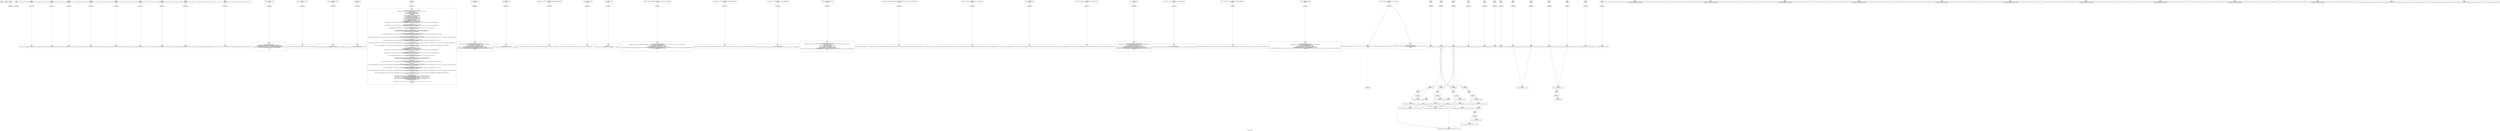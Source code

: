 digraph "constraint_graph" {
	label="constraint_graph";

	Node0x1998eb0 [shape=record,label="{0\n\<Empty\>\ni8* null\n\n}"];
	Node0x19988b0 [shape=record,label="{1\n\<Empty\>\ni8* undef\n\n}"];
	Node0x198a2f0 [shape=record,label="{2\n\<Empty\>\nOffset:0\n\n}"];
	Node0x198a2f0 -> Node0x19a1c00[color=green];
	Node0x19a1c00 [shape=record,label="{3\nanonymous ptr\n}"];
	Node0x19a1ee0 [shape=record,label="{4\n\<Empty\>\nOffset:0\n\n}"];
	Node0x19a1ee0 -> Node0x1999820[color=green];
	Node0x1999820 [shape=record,label="{5\nanonymous ptr\n}"];
	Node0x19a3060 [shape=record,label="{6\n\<Empty\>\n@_ZStL8__ioinit = internal global %\"class.std::ios_base::Init\" zeroinitializer, align 1\nOffset:0\n\n}"];
	Node0x19a3060 -> Node0x19a4580[color=green];
	Node0x19a4580 [shape=record,label="{7\nanonymous ptr\n}"];
	Node0x19a4580 -> Node0x199d450;
	Node0x199d450 [shape=record,label="{8\n\<Empty\>\n@_ZStL8__ioinit = internal global %\"class.std::ios_base::Init\" zeroinitializer, align 1\n\n}"];
	Node0x199d610 [shape=record,label="{9\n\<Empty\>\n@__dso_handle = external hidden global i8\nOffset:0\n\n}"];
	Node0x199d610 -> Node0x19898c0[color=green];
	Node0x19898c0 [shape=record,label="{10\nanonymous ptr\n}"];
	Node0x19898c0 -> Node0x19a9d30;
	Node0x19a9d30 [shape=record,label="{11\n\<Empty\>\n@__dso_handle = external hidden global i8\n\n}"];
	Node0x19ab320 [shape=record,label="{12\n\<Empty\>\n@.str = private unnamed_addr constant [2 x i8] c\"A\\00\", align 1\nOffset:0\n\n}"];
	Node0x19ab320 -> Node0x19ab4d0[color=green];
	Node0x19ab4d0 [shape=record,label="{13\nanonymous ptr\n}"];
	Node0x19ab4d0 -> Node0x19abab0;
	Node0x19abab0 [shape=record,label="{14\n\<Empty\>\n@.str = private unnamed_addr constant [2 x i8] c\"A\\00\", align 1\n\n}"];
	Node0x19ac090 [shape=record,label="{15\n\<Empty\>\n@_ZSt4cout = external dso_local global %\"class.std::basic_ostream\", align 8\nOffset:0\n\n}"];
	Node0x19ac090 -> Node0x19ac240[color=green];
	Node0x19ac240 [shape=record,label="{16\nanonymous ptr\n}"];
	Node0x19ac240 -> Node0x19ad4a0;
	Node0x19ad4a0 [shape=record,label="{17\n\<Empty\>\n@_ZSt4cout = external dso_local global %\"class.std::basic_ostream\", align 8\n\n}"];
	Node0x19ada80 [shape=record,label="{18\n\<Empty\>\n@.str.1 = private unnamed_addr constant [18 x i8] c\"Person 1: Name = \\00\", align 1\nOffset:0\n\n}"];
	Node0x19ada80 -> Node0x19adc30[color=green];
	Node0x19adc30 [shape=record,label="{19\nanonymous ptr\n}"];
	Node0x19adc30 -> Node0x19ae210;
	Node0x19ae210 [shape=record,label="{20\n\<Empty\>\n@.str.1 = private unnamed_addr constant [18 x i8] c\"Person 1: Name = \\00\", align 1\n\n}"];
	Node0x19ae7f0 [shape=record,label="{21\n\<Empty\>\n@.str.2 = private unnamed_addr constant [8 x i8] c\", ID = \\00\", align 1\nOffset:0\n\n}"];
	Node0x19ae7f0 -> Node0x19ae9a0[color=green];
	Node0x19ae9a0 [shape=record,label="{22\nanonymous ptr\n}"];
	Node0x19ae9a0 -> Node0x19aef80;
	Node0x19aef80 [shape=record,label="{23\n\<Empty\>\n@.str.2 = private unnamed_addr constant [8 x i8] c\", ID = \\00\", align 1\n\n}"];
	Node0x19af560 [shape=record,label="{24\n\<Empty\>\n@.str.3 = private unnamed_addr constant [2 x i8] c\"B\\00\", align 1\nOffset:0\n\n}"];
	Node0x19af560 -> Node0x19af710[color=green];
	Node0x19af710 [shape=record,label="{25\nanonymous ptr\n}"];
	Node0x19af710 -> Node0x19afcf0;
	Node0x19afcf0 [shape=record,label="{26\n\<Empty\>\n@.str.3 = private unnamed_addr constant [2 x i8] c\"B\\00\", align 1\n\n}"];
	Node0x19b02d0 [shape=record,label="{27\n\<Empty\>\n@.str.4 = private unnamed_addr constant [18 x i8] c\"Person 2: Name = \\00\", align 1\nOffset:0\n\n}"];
	Node0x19b02d0 -> Node0x19b0480[color=green];
	Node0x19b0480 [shape=record,label="{28\nanonymous ptr\n}"];
	Node0x19b0480 -> Node0x19b0a60;
	Node0x19b0a60 [shape=record,label="{29\n\<Empty\>\n@.str.4 = private unnamed_addr constant [18 x i8] c\"Person 2: Name = \\00\", align 1\n\n}"];
	Node0x19b1040 [shape=record,label="{30\n\<Empty\>\n@llvm.global_ctors = appending global [1 x \{ i32, void ()*, i8* \}] [\{ i32, void ()*, i8* \} \{ i32 65535, void ()* @_GLOBAL__sub_I_zipper_directflow_person_struct.cpp, i8* null \}]\nOffset:0\n\n}"];
	Node0x19b1040 -> Node0x19b11f0[color=green];
	Node0x19b11f0 [shape=record,label="{31\nanonymous ptr\n}"];
	Node0x19b11f0 -> Node0x19b1a70;
	Node0x19b1a70 [shape=record,label="{32\n\<Empty\>\n@llvm.global_ctors = appending global [1 x \{ i32, void ()*, i8* \}] [\{ i32, void ()*, i8* \} \{ i32 65535, void ()* @_GLOBAL__sub_I_zipper_directflow_person_struct.cpp, i8* null \}]\n\n}"];
	Node0x19981d0 [shape=record,label="{33\n\<Empty\>__cxx_global_var_init\nOffset:0\n\n}"];
	Node0x19981d0 -> Node0x1998380[color=green];
	Node0x1998380 [shape=record,label="{34\nanonymous ptr\n}"];
	Node0x1998380 -> Node0x1999600;
	Node0x1999600 [shape=record,label="{35\n\<Empty\>\n\n; Function Attrs: noinline uwtable\ndefine internal void @__cxx_global_var_init() #0 section \".text.startup\" \{\n  call void @_ZNSt8ios_base4InitC1Ev(%\"class.std::ios_base::Init\"* @_ZStL8__ioinit)\n  %1 = bitcast void (%\"class.std::ios_base::Init\"*)* @_ZNSt8ios_base4InitD1Ev to void (i8*)*\n  %2 = getelementptr inbounds %\"class.std::ios_base::Init\", %\"class.std::ios_base::Init\"* @_ZStL8__ioinit, i32 0, i32 0\n  %3 = call i32 @__cxa_atexit(void (i8*)* %1, i8* %2, i8* @__dso_handle) #3\n  ret void\n\}\n\n\n}"];
	Node0x19b4960 [shape=record,label="{36\n\<Empty\>_ZNSt8ios_base4InitC1Ev\nOffset:0\n\n}"];
	Node0x19b4960 -> Node0x19b4b10[color=green];
	Node0x19b4b10 [shape=record,label="{37\nanonymous ptr\n}"];
	Node0x19b4b10 -> Node0x19b50f0;
	Node0x19b50f0 [shape=record,label="{38\n\<Empty\>\n\ndeclare dso_local void @_ZNSt8ios_base4InitC1Ev(%\"class.std::ios_base::Init\"*) unnamed_addr #1\n\n\n}"];
	Node0x19b56d0 [shape=record,label="{39\n\<Empty\>_ZNSt8ios_base4InitD1Ev\nOffset:0\n\n}"];
	Node0x19b56d0 -> Node0x19b5880[color=green];
	Node0x19b5880 [shape=record,label="{40\nanonymous ptr\n}"];
	Node0x19b5880 -> Node0x19b5e60;
	Node0x19b5e60 [shape=record,label="{41\n\<Empty\>\n\n; Function Attrs: nounwind\ndeclare dso_local void @_ZNSt8ios_base4InitD1Ev(%\"class.std::ios_base::Init\"*) unnamed_addr #2\n\n\n}"];
	Node0x19b6440 [shape=record,label="{42\n\<Empty\>__cxa_atexit\nOffset:0\n\n}"];
	Node0x19b6440 -> Node0x19b65f0[color=green];
	Node0x19b65f0 [shape=record,label="{43\nanonymous ptr\n}"];
	Node0x19b65f0 -> Node0x19b6bd0;
	Node0x19b6bd0 [shape=record,label="{44\n\<Empty\>\n\n; Function Attrs: nounwind\ndeclare dso_local i32 @__cxa_atexit(void (i8*)*, i8*, i8*) #3\n\n\n}"];
	Node0x19b71b0 [shape=record,label="{45\n\<Empty\>main\nOffset:0\n\n}"];
	Node0x19b71b0 -> Node0x19b7360[color=green];
	Node0x19b7360 [shape=record,label="{46\nanonymous ptr\n}"];
	Node0x19b7360 -> Node0x19b7940;
	Node0x19b7940 [shape=record,label="{47\n\<Empty\>\n\n; Function Attrs: noinline norecurse optnone uwtable\ndefine dso_local i32 @main() #4 personality i8* bitcast (i32 (...)* @__gxx_personality_v0 to i8*) \{\n  %1 = alloca i32, align 4\n  %2 = alloca %struct.Person, align 8\n  %3 = alloca %\"class.std::__cxx11::basic_string\", align 8\n  %4 = alloca %\"class.std::allocator\", align 1\n  %5 = alloca i8*\n  %6 = alloca i32\n  %7 = alloca %\"class.std::__cxx11::basic_string\", align 8\n  %8 = alloca %\"class.std::__cxx11::basic_string\", align 8\n  %9 = alloca %struct.Person, align 8\n  %10 = alloca %\"class.std::__cxx11::basic_string\", align 8\n  %11 = alloca %\"class.std::allocator\", align 1\n  %12 = alloca %\"class.std::__cxx11::basic_string\", align 8\n  %13 = alloca %\"class.std::__cxx11::basic_string\", align 8\n  store i32 0, i32* %1, align 4\n  call void @_ZN6PersonC2Ev(%struct.Person* %2) #3\n  call void @_ZNSaIcEC1Ev(%\"class.std::allocator\"* %4) #3\n  %14 = getelementptr inbounds [2 x i8], [2 x i8]* @.str, i64 0, i64 0\n  invoke void @_ZNSt7__cxx1112basic_stringIcSt11char_traitsIcESaIcEEC1EPKcRKS3_(%\"class.std::__cxx11::basic_string\"* %3, i8* %14, %\"class.std::allocator\"* dereferenceable(1) %4)\n          to label %15 unwind label %aser.unreachable\n\n15:                                               ; preds = %0\n  call void @_ZNSaIcED1Ev(%\"class.std::allocator\"* %4) #3\n  invoke void @_ZNSt7__cxx1112basic_stringIcSt11char_traitsIcESaIcEEC1ERKS4_(%\"class.std::__cxx11::basic_string\"* %7, %\"class.std::__cxx11::basic_string\"* dereferenceable(32) %3)\n          to label %16 unwind label %aser.unreachable\n\n16:                                               ; preds = %15\n  invoke void @_ZN6Person7setNameENSt7__cxx1112basic_stringIcSt11char_traitsIcESaIcEEE(%struct.Person* %2, %\"class.std::__cxx11::basic_string\"* %7)\n          to label %17 unwind label %aser.unreachable\n\n17:                                               ; preds = %16\n  call void @_ZNSt7__cxx1112basic_stringIcSt11char_traitsIcESaIcEED1Ev(%\"class.std::__cxx11::basic_string\"* %7) #3\n  invoke void @_ZN6Person5getIDB5cxx11Ev(%\"class.std::__cxx11::basic_string\"* sret %8, %struct.Person* %2)\n          to label %18 unwind label %aser.unreachable\n\n18:                                               ; preds = %17\n  %19 = getelementptr inbounds [18 x i8], [18 x i8]* @.str.1, i64 0, i64 0\n  %20 = invoke dereferenceable(272) %\"class.std::basic_ostream\"* @_ZStlsISt11char_traitsIcEERSt13basic_ostreamIcT_ES5_PKc(%\"class.std::basic_ostream\"* dereferenceable(272) @_ZSt4cout, i8* %19)\n          to label %21 unwind label %aser.unreachable\n\n21:                                               ; preds = %18\n  %22 = getelementptr inbounds %struct.Person, %struct.Person* %2, i32 0, i32 0\n  %23 = invoke dereferenceable(272) %\"class.std::basic_ostream\"* @_ZStlsIcSt11char_traitsIcESaIcEERSt13basic_ostreamIT_T0_ES7_RKNSt7__cxx1112basic_stringIS4_S5_T1_EE(%\"class.std::basic_ostream\"* dereferenceable(272) %20, %\"class.std::__cxx11::basic_string\"* dereferenceable(32) %22)\n          to label %24 unwind label %aser.unreachable\n\n24:                                               ; preds = %21\n  %25 = getelementptr inbounds [8 x i8], [8 x i8]* @.str.2, i64 0, i64 0\n  %26 = invoke dereferenceable(272) %\"class.std::basic_ostream\"* @_ZStlsISt11char_traitsIcEERSt13basic_ostreamIcT_ES5_PKc(%\"class.std::basic_ostream\"* dereferenceable(272) %23, i8* %25)\n          to label %27 unwind label %aser.unreachable\n\n27:                                               ; preds = %24\n  %28 = invoke dereferenceable(272) %\"class.std::basic_ostream\"* @_ZStlsIcSt11char_traitsIcESaIcEERSt13basic_ostreamIT_T0_ES7_RKNSt7__cxx1112basic_stringIS4_S5_T1_EE(%\"class.std::basic_ostream\"* dereferenceable(272) %26, %\"class.std::__cxx11::basic_string\"* dereferenceable(32) %8)\n          to label %29 unwind label %aser.unreachable\n\n29:                                               ; preds = %27\n  %30 = invoke dereferenceable(272) %\"class.std::basic_ostream\"* @_ZNSolsEPFRSoS_E(%\"class.std::basic_ostream\"* %28, %\"class.std::basic_ostream\"* (%\"class.std::basic_ostream\"*)* @_ZSt4endlIcSt11char_traitsIcEERSt13basic_ostreamIT_T0_ES6_)\n          to label %31 unwind label %aser.unreachable\n\n31:                                               ; preds = %29\n  call void @_ZN6PersonC2Ev(%struct.Person* %9) #3\n  call void @_ZNSaIcEC1Ev(%\"class.std::allocator\"* %11) #3\n  %32 = getelementptr inbounds [2 x i8], [2 x i8]* @.str.3, i64 0, i64 0\n  invoke void @_ZNSt7__cxx1112basic_stringIcSt11char_traitsIcESaIcEEC1EPKcRKS3_(%\"class.std::__cxx11::basic_string\"* %10, i8* %32, %\"class.std::allocator\"* dereferenceable(1) %11)\n          to label %33 unwind label %aser.unreachable\n\n33:                                               ; preds = %31\n  call void @_ZNSaIcED1Ev(%\"class.std::allocator\"* %11) #3\n  invoke void @_ZNSt7__cxx1112basic_stringIcSt11char_traitsIcESaIcEEC1ERKS4_(%\"class.std::__cxx11::basic_string\"* %12, %\"class.std::__cxx11::basic_string\"* dereferenceable(32) %10)\n          to label %34 unwind label %aser.unreachable\n\n34:                                               ; preds = %33\n  invoke void @_ZN6Person7setNameENSt7__cxx1112basic_stringIcSt11char_traitsIcESaIcEEE(%struct.Person* %9, %\"class.std::__cxx11::basic_string\"* %12)\n          to label %35 unwind label %aser.unreachable\n\n35:                                               ; preds = %34\n  call void @_ZNSt7__cxx1112basic_stringIcSt11char_traitsIcESaIcEED1Ev(%\"class.std::__cxx11::basic_string\"* %12) #3\n  invoke void @_ZN6Person5getIDB5cxx11Ev(%\"class.std::__cxx11::basic_string\"* sret %13, %struct.Person* %9)\n          to label %36 unwind label %aser.unreachable\n\n36:                                               ; preds = %35\n  %37 = getelementptr inbounds [18 x i8], [18 x i8]* @.str.4, i64 0, i64 0\n  %38 = invoke dereferenceable(272) %\"class.std::basic_ostream\"* @_ZStlsISt11char_traitsIcEERSt13basic_ostreamIcT_ES5_PKc(%\"class.std::basic_ostream\"* dereferenceable(272) @_ZSt4cout, i8* %37)\n          to label %39 unwind label %aser.unreachable\n\n39:                                               ; preds = %36\n  %40 = getelementptr inbounds %struct.Person, %struct.Person* %9, i32 0, i32 0\n  %41 = invoke dereferenceable(272) %\"class.std::basic_ostream\"* @_ZStlsIcSt11char_traitsIcESaIcEERSt13basic_ostreamIT_T0_ES7_RKNSt7__cxx1112basic_stringIS4_S5_T1_EE(%\"class.std::basic_ostream\"* dereferenceable(272) %38, %\"class.std::__cxx11::basic_string\"* dereferenceable(32) %40)\n          to label %42 unwind label %aser.unreachable\n\n42:                                               ; preds = %39\n  %43 = getelementptr inbounds [8 x i8], [8 x i8]* @.str.2, i64 0, i64 0\n  %44 = invoke dereferenceable(272) %\"class.std::basic_ostream\"* @_ZStlsISt11char_traitsIcEERSt13basic_ostreamIcT_ES5_PKc(%\"class.std::basic_ostream\"* dereferenceable(272) %41, i8* %43)\n          to label %45 unwind label %aser.unreachable\n\n45:                                               ; preds = %42\n  %46 = invoke dereferenceable(272) %\"class.std::basic_ostream\"* @_ZStlsIcSt11char_traitsIcESaIcEERSt13basic_ostreamIT_T0_ES7_RKNSt7__cxx1112basic_stringIS4_S5_T1_EE(%\"class.std::basic_ostream\"* dereferenceable(272) %44, %\"class.std::__cxx11::basic_string\"* dereferenceable(32) %13)\n          to label %47 unwind label %aser.unreachable\n\n47:                                               ; preds = %45\n  %48 = invoke dereferenceable(272) %\"class.std::basic_ostream\"* @_ZNSolsEPFRSoS_E(%\"class.std::basic_ostream\"* %46, %\"class.std::basic_ostream\"* (%\"class.std::basic_ostream\"*)* @_ZSt4endlIcSt11char_traitsIcEERSt13basic_ostreamIT_T0_ES6_)\n          to label %49 unwind label %aser.unreachable\n\n49:                                               ; preds = %47\n  store i32 0, i32* %1, align 4\n  call void @_ZNSt7__cxx1112basic_stringIcSt11char_traitsIcESaIcEED1Ev(%\"class.std::__cxx11::basic_string\"* %13) #3\n  call void @_ZNSt7__cxx1112basic_stringIcSt11char_traitsIcESaIcEED1Ev(%\"class.std::__cxx11::basic_string\"* %10) #3\n  call void @_ZN6PersonD2Ev(%struct.Person* %9) #3\n  call void @_ZNSt7__cxx1112basic_stringIcSt11char_traitsIcESaIcEED1Ev(%\"class.std::__cxx11::basic_string\"* %8) #3\n  call void @_ZNSt7__cxx1112basic_stringIcSt11char_traitsIcESaIcEED1Ev(%\"class.std::__cxx11::basic_string\"* %3) #3\n  call void @_ZN6PersonD2Ev(%struct.Person* %2) #3\n  %50 = load i32, i32* %1, align 4\n  ret i32 %50\n\naser.unreachable:                                 ; preds = %47, %45, %42, %39, %36, %35, %34, %33, %31, %29, %27, %24, %21, %18, %17, %16, %15, %0\n  unreachable\n\}\n\n\n}"];
	Node0x19b7f20 [shape=record,label="{48\n\<Empty\>_ZN6PersonC2Ev\nOffset:0\n\n}"];
	Node0x19b7f20 -> Node0x19b80d0[color=green];
	Node0x19b80d0 [shape=record,label="{49\nanonymous ptr\n}"];
	Node0x19b80d0 -> Node0x19b86b0;
	Node0x19b86b0 [shape=record,label="{50\n\<Empty\>\n\n; Function Attrs: noinline nounwind optnone uwtable\ndefine linkonce_odr dso_local void @_ZN6PersonC2Ev(%struct.Person*) unnamed_addr #5 comdat align 2 \{\n  %2 = alloca %struct.Person*, align 8\n  store %struct.Person* %0, %struct.Person** %2, align 8\n  %3 = load %struct.Person*, %struct.Person** %2, align 8\n  %4 = getelementptr inbounds %struct.Person, %struct.Person* %3, i32 0, i32 0\n  call void @_ZNSt7__cxx1112basic_stringIcSt11char_traitsIcESaIcEEC1Ev(%\"class.std::__cxx11::basic_string\"* %4) #3\n  %5 = getelementptr inbounds %struct.Person, %struct.Person* %3, i32 0, i32 1\n  call void @_ZNSt7__cxx1112basic_stringIcSt11char_traitsIcESaIcEEC1Ev(%\"class.std::__cxx11::basic_string\"* %5) #3\n  ret void\n\}\n\n\n}"];
	Node0x19b8c90 [shape=record,label="{51\n\<Empty\>_ZNSaIcEC1Ev\nOffset:0\n\n}"];
	Node0x19b8c90 -> Node0x19b8e40[color=green];
	Node0x19b8e40 [shape=record,label="{52\nanonymous ptr\n}"];
	Node0x19b8e40 -> Node0x19b9420;
	Node0x19b9420 [shape=record,label="{53\n\<Empty\>\n\n; Function Attrs: nounwind\ndeclare dso_local void @_ZNSaIcEC1Ev(%\"class.std::allocator\"*) unnamed_addr #2\n\n\n}"];
	Node0x19b9a00 [shape=record,label="{54\n\<Empty\>_ZNSt7__cxx1112basic_stringIcSt11char_traitsIcESaIcEEC1EPKcRKS3_\nOffset:0\n\n}"];
	Node0x19b9a00 -> Node0x19b9bb0[color=green];
	Node0x19b9bb0 [shape=record,label="{55\nanonymous ptr\n}"];
	Node0x19b9bb0 -> Node0x19ba430;
	Node0x19ba430 [shape=record,label="{56\n\<Empty\>\n\ndeclare dso_local void @_ZNSt7__cxx1112basic_stringIcSt11char_traitsIcESaIcEEC1EPKcRKS3_(%\"class.std::__cxx11::basic_string\"*, i8*, %\"class.std::allocator\"* dereferenceable(1)) unnamed_addr #1\n\n\n}"];
	Node0x19baa10 [shape=record,label="{57\n\<Empty\>__gxx_personality_v0\nOffset:0\n\n}"];
	Node0x19baa10 -> Node0x19babc0[color=green];
	Node0x19babc0 [shape=record,label="{58\nanonymous ptr\n}"];
	Node0x19babc0 -> Node0x19bb440;
	Node0x19bb440 [shape=record,label="{59\n\<Empty\>\n\ndeclare dso_local i32 @__gxx_personality_v0(...)\n\n\n}"];
	Node0x19bba20 [shape=record,label="{60\n\<Empty\>_ZNSaIcED1Ev\nOffset:0\n\n}"];
	Node0x19bba20 -> Node0x19bbbd0[color=green];
	Node0x19bbbd0 [shape=record,label="{61\nanonymous ptr\n}"];
	Node0x19bbbd0 -> Node0x19bc450;
	Node0x19bc450 [shape=record,label="{62\n\<Empty\>\n\n; Function Attrs: nounwind\ndeclare dso_local void @_ZNSaIcED1Ev(%\"class.std::allocator\"*) unnamed_addr #2\n\n\n}"];
	Node0x19bca30 [shape=record,label="{63\n\<Empty\>_ZN6Person7setNameENSt7__cxx1112basic_stringIcSt11char_traitsIcESaIcEEE\nOffset:0\n\n}"];
	Node0x19bca30 -> Node0x19bcbe0[color=green];
	Node0x19bcbe0 [shape=record,label="{64\nanonymous ptr\n}"];
	Node0x19bcbe0 -> Node0x19990f0;
	Node0x19990f0 [shape=record,label="{65\n\<Empty\>\n\n; Function Attrs: noinline optnone uwtable\ndefine linkonce_odr dso_local void @_ZN6Person7setNameENSt7__cxx1112basic_stringIcSt11char_traitsIcESaIcEEE(%struct.Person*, %\"class.std::__cxx11::basic_string\"*) #6 comdat align 2 \{\n  %3 = alloca %struct.Person*, align 8\n  store %struct.Person* %0, %struct.Person** %3, align 8\n  %4 = load %struct.Person*, %struct.Person** %3, align 8\n  %5 = getelementptr inbounds %struct.Person, %struct.Person* %4, i32 0, i32 0\n  %6 = call dereferenceable(32) %\"class.std::__cxx11::basic_string\"* @_ZNSt7__cxx1112basic_stringIcSt11char_traitsIcESaIcEEaSERKS4_(%\"class.std::__cxx11::basic_string\"* %5, %\"class.std::__cxx11::basic_string\"* dereferenceable(32) %1)\n  call void @_ZN6Person8updateIDEv(%struct.Person* %4)\n  ret void\n\}\n\n\n}"];
	Node0x19bb1a0 [shape=record,label="{66\n\<Empty\>_ZNSt7__cxx1112basic_stringIcSt11char_traitsIcESaIcEEC1ERKS4_\nOffset:0\n\n}"];
	Node0x19bb1a0 -> Node0x19bc1b0[color=green];
	Node0x19bc1b0 [shape=record,label="{67\nanonymous ptr\n}"];
	Node0x19bc1b0 -> Node0x19b2290;
	Node0x19b2290 [shape=record,label="{68\n\<Empty\>\n\ndeclare dso_local void @_ZNSt7__cxx1112basic_stringIcSt11char_traitsIcESaIcEEC1ERKS4_(%\"class.std::__cxx11::basic_string\"*, %\"class.std::__cxx11::basic_string\"* dereferenceable(32)) unnamed_addr #1\n\n\n}"];
	Node0x19acc30 [shape=record,label="{69\n\<Empty\>_ZNSt7__cxx1112basic_stringIcSt11char_traitsIcESaIcEED1Ev\nOffset:0\n\n}"];
	Node0x19acc30 -> Node0x19acde0[color=green];
	Node0x19acde0 [shape=record,label="{70\nanonymous ptr\n}"];
	Node0x19acde0 -> Node0x19b3af0;
	Node0x19b3af0 [shape=record,label="{71\n\<Empty\>\n\n; Function Attrs: nounwind\ndeclare dso_local void @_ZNSt7__cxx1112basic_stringIcSt11char_traitsIcESaIcEED1Ev(%\"class.std::__cxx11::basic_string\"*) unnamed_addr #2\n\n\n}"];
	Node0x19b40d0 [shape=record,label="{72\n\<Empty\>_ZN6Person5getIDB5cxx11Ev\nOffset:0\n\n}"];
	Node0x19b40d0 -> Node0x19b2450[color=green];
	Node0x19b2450 [shape=record,label="{73\nanonymous ptr\n}"];
	Node0x19b2450 -> Node0x19c18f0;
	Node0x19c18f0 [shape=record,label="{74\n\<Empty\>\n\n; Function Attrs: noinline optnone uwtable\ndefine linkonce_odr dso_local void @_ZN6Person5getIDB5cxx11Ev(%\"class.std::__cxx11::basic_string\"* noalias sret, %struct.Person*) #6 comdat align 2 \{\n  %3 = alloca i8*, align 8\n  %4 = alloca %struct.Person*, align 8\n  %5 = bitcast %\"class.std::__cxx11::basic_string\"* %0 to i8*\n  store i8* %5, i8** %3, align 8\n  store %struct.Person* %1, %struct.Person** %4, align 8\n  %6 = load %struct.Person*, %struct.Person** %4, align 8\n  %7 = getelementptr inbounds %struct.Person, %struct.Person* %6, i32 0, i32 1\n  call void @_ZNSt7__cxx1112basic_stringIcSt11char_traitsIcESaIcEEC1ERKS4_(%\"class.std::__cxx11::basic_string\"* %0, %\"class.std::__cxx11::basic_string\"* dereferenceable(32) %7)\n  ret void\n\}\n\n\n}"];
	Node0x19c1ed0 [shape=record,label="{75\n\<Empty\>_ZStlsIcSt11char_traitsIcESaIcEERSt13basic_ostreamIT_T0_ES7_RKNSt7__cxx1112basic_stringIS4_S5_T1_EE\nOffset:0\n\n}"];
	Node0x19c1ed0 -> Node0x19c2080[color=green];
	Node0x19c2080 [shape=record,label="{76\nanonymous ptr\n}"];
	Node0x19c2080 -> Node0x19c2660;
	Node0x19c2660 [shape=record,label="{77\n\<Empty\>\n\ndeclare dso_local dereferenceable(272) %\"class.std::basic_ostream\"* @_ZStlsIcSt11char_traitsIcESaIcEERSt13basic_ostreamIT_T0_ES7_RKNSt7__cxx1112basic_stringIS4_S5_T1_EE(%\"class.std::basic_ostream\"* dereferenceable(272), %\"class.std::__cxx11::basic_string\"* dereferenceable(32)) #1\n\n\n}"];
	Node0x19c2c40 [shape=record,label="{78\n\<Empty\>_ZStlsISt11char_traitsIcEERSt13basic_ostreamIcT_ES5_PKc\nOffset:0\n\n}"];
	Node0x19c2c40 -> Node0x19c2df0[color=green];
	Node0x19c2df0 [shape=record,label="{79\nanonymous ptr\n}"];
	Node0x19c2df0 -> Node0x19c33d0;
	Node0x19c33d0 [shape=record,label="{80\n\<Empty\>\n\ndeclare dso_local dereferenceable(272) %\"class.std::basic_ostream\"* @_ZStlsISt11char_traitsIcEERSt13basic_ostreamIcT_ES5_PKc(%\"class.std::basic_ostream\"* dereferenceable(272), i8*) #1\n\n\n}"];
	Node0x19c39b0 [shape=record,label="{81\n\<Empty\>_ZNSolsEPFRSoS_E\nOffset:0\n\n}"];
	Node0x19c39b0 -> Node0x19c3b60[color=green];
	Node0x19c3b60 [shape=record,label="{82\nanonymous ptr\n}"];
	Node0x19c3b60 -> Node0x19c4140;
	Node0x19c4140 [shape=record,label="{83\n\<Empty\>\n\ndeclare dso_local dereferenceable(272) %\"class.std::basic_ostream\"* @_ZNSolsEPFRSoS_E(%\"class.std::basic_ostream\"*, %\"class.std::basic_ostream\"* (%\"class.std::basic_ostream\"*)*) #1\n\n\n}"];
	Node0x19c4720 [shape=record,label="{84\n\<Empty\>_ZSt4endlIcSt11char_traitsIcEERSt13basic_ostreamIT_T0_ES6_\nOffset:0\n\n}"];
	Node0x19c4720 -> Node0x19c48d0[color=green];
	Node0x19c48d0 [shape=record,label="{85\nanonymous ptr\n}"];
	Node0x19c48d0 -> Node0x19c5150;
	Node0x19c5150 [shape=record,label="{86\n\<Empty\>\n\ndeclare dso_local dereferenceable(272) %\"class.std::basic_ostream\"* @_ZSt4endlIcSt11char_traitsIcEERSt13basic_ostreamIT_T0_ES6_(%\"class.std::basic_ostream\"* dereferenceable(272)) #1\n\n\n}"];
	Node0x19c5730 [shape=record,label="{87\n\<Empty\>_ZN6PersonD2Ev\nOffset:0\n\n}"];
	Node0x19c5730 -> Node0x19c58e0[color=green];
	Node0x19c58e0 [shape=record,label="{88\nanonymous ptr\n}"];
	Node0x19c58e0 -> Node0x19c6340;
	Node0x19c6340 [shape=record,label="{89\n\<Empty\>\n\n; Function Attrs: noinline nounwind optnone uwtable\ndefine linkonce_odr dso_local void @_ZN6PersonD2Ev(%struct.Person*) unnamed_addr #5 comdat align 2 \{\n  %2 = alloca %struct.Person*, align 8\n  store %struct.Person* %0, %struct.Person** %2, align 8\n  %3 = load %struct.Person*, %struct.Person** %2, align 8\n  %4 = getelementptr inbounds %struct.Person, %struct.Person* %3, i32 0, i32 1\n  call void @_ZNSt7__cxx1112basic_stringIcSt11char_traitsIcESaIcEED1Ev(%\"class.std::__cxx11::basic_string\"* %4) #3\n  %5 = getelementptr inbounds %struct.Person, %struct.Person* %3, i32 0, i32 0\n  call void @_ZNSt7__cxx1112basic_stringIcSt11char_traitsIcESaIcEED1Ev(%\"class.std::__cxx11::basic_string\"* %5) #3\n  ret void\n\}\n\n\n}"];
	Node0x19c6920 [shape=record,label="{90\n\<Empty\>_ZNSt7__cxx1112basic_stringIcSt11char_traitsIcESaIcEEC1Ev\nOffset:0\n\n}"];
	Node0x19c6920 -> Node0x19c6ad0[color=green];
	Node0x19c6ad0 [shape=record,label="{91\nanonymous ptr\n}"];
	Node0x19c6ad0 -> Node0x19c7350;
	Node0x19c7350 [shape=record,label="{92\n\<Empty\>\n\n; Function Attrs: nounwind\ndeclare dso_local void @_ZNSt7__cxx1112basic_stringIcSt11char_traitsIcESaIcEEC1Ev(%\"class.std::__cxx11::basic_string\"*) unnamed_addr #2\n\n\n}"];
	Node0x19c7930 [shape=record,label="{93\n\<Empty\>_ZNSt7__cxx1112basic_stringIcSt11char_traitsIcESaIcEEaSERKS4_\nOffset:0\n\n}"];
	Node0x19c7930 -> Node0x19c7ae0[color=green];
	Node0x19c7ae0 [shape=record,label="{94\nanonymous ptr\n}"];
	Node0x19c7ae0 -> Node0x19c8360;
	Node0x19c8360 [shape=record,label="{95\n\<Empty\>\n\ndeclare dso_local dereferenceable(32) %\"class.std::__cxx11::basic_string\"* @_ZNSt7__cxx1112basic_stringIcSt11char_traitsIcESaIcEEaSERKS4_(%\"class.std::__cxx11::basic_string\"*, %\"class.std::__cxx11::basic_string\"* dereferenceable(32)) #1\n\n\n}"];
	Node0x19c8940 [shape=record,label="{96\n\<Empty\>_ZN6Person8updateIDEv\nOffset:0\n\n}"];
	Node0x19c8940 -> Node0x19c8af0[color=green];
	Node0x19c8af0 [shape=record,label="{97\nanonymous ptr\n}"];
	Node0x19c8af0 -> Node0x19c9370;
	Node0x19c9370 [shape=record,label="{98\n\<Empty\>\n\n; Function Attrs: noinline optnone uwtable\ndefine linkonce_odr dso_local void @_ZN6Person8updateIDEv(%struct.Person*) #6 comdat align 2 \{\n  %2 = alloca %struct.Person*, align 8\n  store %struct.Person* %0, %struct.Person** %2, align 8\n  %3 = load %struct.Person*, %struct.Person** %2, align 8\n  %4 = getelementptr inbounds %struct.Person, %struct.Person* %3, i32 0, i32 0\n  %5 = getelementptr inbounds %struct.Person, %struct.Person* %3, i32 0, i32 1\n  %6 = call dereferenceable(32) %\"class.std::__cxx11::basic_string\"* @_ZNSt7__cxx1112basic_stringIcSt11char_traitsIcESaIcEEaSERKS4_(%\"class.std::__cxx11::basic_string\"* %5, %\"class.std::__cxx11::basic_string\"* dereferenceable(32) %4)\n  ret void\n\}\n\n\n}"];
	Node0x19c9950 [shape=record,label="{99\n\<Empty\>_GLOBAL__sub_I_zipper_directflow_person_struct.cpp\nOffset:0\n\n}"];
	Node0x19c9950 -> Node0x19c9b00[color=green];
	Node0x19c9b00 [shape=record,label="{100\nanonymous ptr\n}"];
	Node0x19c9b00 -> Node0x19ca960;
	Node0x19c9b00 -> Node0x19ca380;
	Node0x19ca380 [shape=record,label="{101\n\<Empty\>\n\n; Function Attrs: noinline uwtable\ndefine internal void @_GLOBAL__sub_I_zipper_directflow_person_struct.cpp() #0 section \".text.startup\" \{\n  call void @__cxx_global_var_init()\n  ret void\n\}\n\n\n}"];
	Node0x19ca960 [shape=record,label="{102\n\<Empty\>\n@llvm.global_ctors = appending global [1 x \{ i32, void ()*, i8* \}] [\{ i32, void ()*, i8* \} \{ i32 65535, void ()* @_GLOBAL__sub_I_zipper_directflow_person_struct.cpp, i8* null \}]\nOffset:8\n\n}"];
	Node0x19ca960 -> Node0x19cab10[color=green];
	Node0x19cab10 [shape=record,label="{103\nanonymous ptr\n}"];
	Node0x19cbbb0 [shape=record,label="{104\n\<Empty\>\nOffset:0\n\n}"];
	Node0x19cbbb0 -> Node0x19cbd60[color=green];
	Node0x19cbd60 [shape=record,label="{105\nanonymous ptr\n}"];
	Node0x19cbd60 -> Node0x19cc5e0;
	Node0x19cc5e0 [shape=record,label="{106\n\<Empty\>\n  %1 = alloca i32, align 4\n\n}"];
	Node0x19ccbc0 [shape=record,label="{107\n\<Empty\>\nOffset:0\n\n}"];
	Node0x19ccbc0 -> Node0x19ccd70[color=green];
	Node0x19ccd70 [shape=record,label="{108\nanonymous ptr\n}"];
	Node0x19ccd70 -> Node0x19cd5f0;
	Node0x19cd5f0 [shape=record,label="{109\n\<Empty\>\n  %2 = alloca %struct.Person, align 8\n\n}"];
	Node0x19cd5f0 -> Node0x19c0ad0;
	Node0x19cd5f0 -> Node0x19e2390;
	Node0x19cd5f0 -> Node0x19e69d0;
	Node0x19cd5f0 -> Node0x19dfcf0;
	Node0x19cdbd0 [shape=record,label="{110\n\<Empty\>\nOffset:0\n\n}"];
	Node0x19cdbd0 -> Node0x19cdd80[color=green];
	Node0x19cdd80 [shape=record,label="{111\nanonymous ptr\n}"];
	Node0x19cdd80 -> Node0x19ce600;
	Node0x19ce600 [shape=record,label="{112\n\<Empty\>\n  %3 = alloca %\"class.std::__cxx11::basic_string\", align 8\n\n}"];
	Node0x19cebe0 [shape=record,label="{113\n\<Empty\>\nOffset:0\n\n}"];
	Node0x19cebe0 -> Node0x19ced90[color=green];
	Node0x19ced90 [shape=record,label="{114\nanonymous ptr\n}"];
	Node0x19ced90 -> Node0x19cf610;
	Node0x19cf610 [shape=record,label="{115\n\<Empty\>\n  %4 = alloca %\"class.std::allocator\", align 1\n\n}"];
	Node0x19cfbf0 [shape=record,label="{116\n\<Empty\>\nOffset:0\n\n}"];
	Node0x19cfbf0 -> Node0x19cfda0[color=green];
	Node0x19cfda0 [shape=record,label="{117\nanonymous ptr\n}"];
	Node0x19cfda0 -> Node0x19d0620;
	Node0x19d0620 [shape=record,label="{118\n\<Empty\>\n  %5 = alloca i8*\n\n}"];
	Node0x19d0c00 [shape=record,label="{119\n\<Empty\>\nOffset:0\n\n}"];
	Node0x19d0c00 -> Node0x19d0db0[color=green];
	Node0x19d0db0 [shape=record,label="{120\nanonymous ptr\n}"];
	Node0x19d0db0 -> Node0x19d1630;
	Node0x19d1630 [shape=record,label="{121\n\<Empty\>\n  %6 = alloca i32\n\n}"];
	Node0x19d1c10 [shape=record,label="{122\n\<Empty\>\nOffset:0\n\n}"];
	Node0x19d1c10 -> Node0x19d1dc0[color=green];
	Node0x19d1dc0 [shape=record,label="{123\nanonymous ptr\n}"];
	Node0x19d1dc0 -> Node0x19d2640;
	Node0x19d2640 [shape=record,label="{124\n\<Empty\>\n  %7 = alloca %\"class.std::__cxx11::basic_string\", align 8\n\n}"];
	Node0x19d2640 -> Node0x19dfeb0;
	Node0x19d2c20 [shape=record,label="{125\n\<Empty\>\nOffset:0\n\n}"];
	Node0x19d2c20 -> Node0x19d2dd0[color=green];
	Node0x19d2dd0 [shape=record,label="{126\nanonymous ptr\n}"];
	Node0x19d2dd0 -> Node0x19d3650;
	Node0x19d3650 [shape=record,label="{127\n\<Empty\>\n  %8 = alloca %\"class.std::__cxx11::basic_string\", align 8\n\n}"];
	Node0x19d3650 -> Node0x19e21d0;
	Node0x19d3c30 [shape=record,label="{128\n\<Empty\>\nOffset:0\n\n}"];
	Node0x19d3c30 -> Node0x19c4eb0[color=green];
	Node0x19c4eb0 [shape=record,label="{129\nanonymous ptr\n}"];
	Node0x19c4eb0 -> Node0x19c80c0;
	Node0x19c80c0 [shape=record,label="{130\n\<Empty\>\n  %9 = alloca %struct.Person, align 8\n\n}"];
	Node0x19c80c0 -> Node0x19c0ad0;
	Node0x19c80c0 -> Node0x19e2390;
	Node0x19c80c0 -> Node0x19e69d0;
	Node0x19c80c0 -> Node0x19dfcf0;
	Node0x19cb0f0 [shape=record,label="{131\n\<Empty\>\nOffset:0\n\n}"];
	Node0x19cb0f0 -> Node0x19cc340[color=green];
	Node0x19cc340 [shape=record,label="{132\nanonymous ptr\n}"];
	Node0x19cc340 -> Node0x19cf370;
	Node0x19cf370 [shape=record,label="{133\n\<Empty\>\n  %10 = alloca %\"class.std::__cxx11::basic_string\", align 8\n\n}"];
	Node0x19d23a0 [shape=record,label="{134\n\<Empty\>\nOffset:0\n\n}"];
	Node0x19d23a0 -> Node0x19d33b0[color=green];
	Node0x19d33b0 [shape=record,label="{135\nanonymous ptr\n}"];
	Node0x19d33b0 -> Node0x19bd1f0;
	Node0x19bd1f0 [shape=record,label="{136\n\<Empty\>\n  %11 = alloca %\"class.std::allocator\", align 1\n\n}"];
	Node0x19bd830 [shape=record,label="{137\n\<Empty\>\nOffset:0\n\n}"];
	Node0x19bd830 -> Node0x19bd9e0[color=green];
	Node0x19bd9e0 [shape=record,label="{138\nanonymous ptr\n}"];
	Node0x19bd9e0 -> Node0x19b2890;
	Node0x19b2890 [shape=record,label="{139\n\<Empty\>\n  %12 = alloca %\"class.std::__cxx11::basic_string\", align 8\n\n}"];
	Node0x19b2890 -> Node0x19dfeb0;
	Node0x19b2ed0 [shape=record,label="{140\n\<Empty\>\nOffset:0\n\n}"];
	Node0x19b2ed0 -> Node0x19b3080[color=green];
	Node0x19b3080 [shape=record,label="{141\nanonymous ptr\n}"];
	Node0x19b3080 -> Node0x19b3690;
	Node0x19b3690 [shape=record,label="{142\n\<Empty\>\n  %13 = alloca %\"class.std::__cxx11::basic_string\", align 8\n\n}"];
	Node0x19b3690 -> Node0x19e21d0;
	Node0x19bf460 [shape=record,label="{143\n\<Empty\>\n  %20 = invoke dereferenceable(272) %\"class.std::basic_ostream\"* @_ZStlsISt11char_traitsIcEERSt13basic_ostreamIcT_ES5_PKc(%\"class.std::basic_ostream\"* dereferenceable(272) @_ZSt4cout, i8* %19)\n          to label %21 unwind label %aser.unreachable\n\n}"];
	Node0x19bf650 [shape=record,label="{144\n\<Empty\>\n  %23 = invoke dereferenceable(272) %\"class.std::basic_ostream\"* @_ZStlsIcSt11char_traitsIcESaIcEERSt13basic_ostreamIT_T0_ES7_RKNSt7__cxx1112basic_stringIS4_S5_T1_EE(%\"class.std::basic_ostream\"* dereferenceable(272) %20, %\"class.std::__cxx11::basic_string\"* dereferenceable(32) %22)\n          to label %24 unwind label %aser.unreachable\n\n}"];
	Node0x19bf840 [shape=record,label="{145\n\<Empty\>\n  %26 = invoke dereferenceable(272) %\"class.std::basic_ostream\"* @_ZStlsISt11char_traitsIcEERSt13basic_ostreamIcT_ES5_PKc(%\"class.std::basic_ostream\"* dereferenceable(272) %23, i8* %25)\n          to label %27 unwind label %aser.unreachable\n\n}"];
	Node0x19bfa30 [shape=record,label="{146\n\<Empty\>\n  %28 = invoke dereferenceable(272) %\"class.std::basic_ostream\"* @_ZStlsIcSt11char_traitsIcESaIcEERSt13basic_ostreamIT_T0_ES7_RKNSt7__cxx1112basic_stringIS4_S5_T1_EE(%\"class.std::basic_ostream\"* dereferenceable(272) %26, %\"class.std::__cxx11::basic_string\"* dereferenceable(32) %8)\n          to label %29 unwind label %aser.unreachable\n\n}"];
	Node0x19bfc20 [shape=record,label="{147\n\<Empty\>\n  %30 = invoke dereferenceable(272) %\"class.std::basic_ostream\"* @_ZNSolsEPFRSoS_E(%\"class.std::basic_ostream\"* %28, %\"class.std::basic_ostream\"* (%\"class.std::basic_ostream\"*)* @_ZSt4endlIcSt11char_traitsIcEERSt13basic_ostreamIT_T0_ES6_)\n          to label %31 unwind label %aser.unreachable\n\n}"];
	Node0x19bfe10 [shape=record,label="{148\n\<Empty\>\n  %38 = invoke dereferenceable(272) %\"class.std::basic_ostream\"* @_ZStlsISt11char_traitsIcEERSt13basic_ostreamIcT_ES5_PKc(%\"class.std::basic_ostream\"* dereferenceable(272) @_ZSt4cout, i8* %37)\n          to label %39 unwind label %aser.unreachable\n\n}"];
	Node0x19c0000 [shape=record,label="{149\n\<Empty\>\n  %41 = invoke dereferenceable(272) %\"class.std::basic_ostream\"* @_ZStlsIcSt11char_traitsIcESaIcEERSt13basic_ostreamIT_T0_ES7_RKNSt7__cxx1112basic_stringIS4_S5_T1_EE(%\"class.std::basic_ostream\"* dereferenceable(272) %38, %\"class.std::__cxx11::basic_string\"* dereferenceable(32) %40)\n          to label %42 unwind label %aser.unreachable\n\n}"];
	Node0x19c01f0 [shape=record,label="{150\n\<Empty\>\n  %44 = invoke dereferenceable(272) %\"class.std::basic_ostream\"* @_ZStlsISt11char_traitsIcEERSt13basic_ostreamIcT_ES5_PKc(%\"class.std::basic_ostream\"* dereferenceable(272) %41, i8* %43)\n          to label %45 unwind label %aser.unreachable\n\n}"];
	Node0x19c03e0 [shape=record,label="{151\n\<Empty\>\n  %46 = invoke dereferenceable(272) %\"class.std::basic_ostream\"* @_ZStlsIcSt11char_traitsIcESaIcEERSt13basic_ostreamIT_T0_ES7_RKNSt7__cxx1112basic_stringIS4_S5_T1_EE(%\"class.std::basic_ostream\"* dereferenceable(272) %44, %\"class.std::__cxx11::basic_string\"* dereferenceable(32) %13)\n          to label %47 unwind label %aser.unreachable\n\n}"];
	Node0x19c05d0 [shape=record,label="{152\n\<Empty\>\n  %48 = invoke dereferenceable(272) %\"class.std::basic_ostream\"* @_ZNSolsEPFRSoS_E(%\"class.std::basic_ostream\"* %46, %\"class.std::basic_ostream\"* (%\"class.std::basic_ostream\"*)* @_ZSt4endlIcSt11char_traitsIcEERSt13basic_ostreamIT_T0_ES6_)\n          to label %49 unwind label %aser.unreachable\n\n}"];
	Node0x19c0ad0 [shape=record,label="{153\n\<Empty\>\n%struct.Person* %0\n\n}"];
	Node0x19c0ad0 -> Node0x1999a90;
	Node0x19c0ad0 -> Node0x19c0ed0[color=blue];
	Node0x1999a90 [shape=record,label="{154\n\<Empty\>\nOffset:0\n\n}"];
	Node0x1999a90 -> Node0x1999c40[color=green];
	Node0x1999a90 -> Node0x19deb10;
	Node0x1999c40 [shape=record,label="{155\nanonymous ptr\n}"];
	Node0x1999c40 -> Node0x19c0ed0;
	Node0x19c0ed0 [shape=record,label="{156\n\<Empty\>\n  %2 = alloca %struct.Person*, align 8\n\n}"];
	Node0x19c0ed0 -> Node0x19deb10[color=red];
	Node0x19deb10 [shape=record,label="{157\n\<Empty\>\n  %3 = load %struct.Person*, %struct.Person** %2, align 8\n\n}"];
	Node0x19deb10 -> Node0x19df0f0[color=purple];
	Node0x19df0f0 [shape=record,label="{158\n\<Empty\>\n  %5 = getelementptr inbounds %struct.Person, %struct.Person* %3, i32 0, i32 1\n\n}"];
	Node0x19dfcf0 [shape=record,label="{159\n\<Empty\>\n%struct.Person* %0\n\n}"];
	Node0x19dfcf0 -> Node0x19e0070;
	Node0x19dfcf0 -> Node0x19e0800[color=blue];
	Node0x19dfeb0 [shape=record,label="{160\n\<Empty\>\n%\"class.std::__cxx11::basic_string\"* %1\n\n}"];
	Node0x19e0070 [shape=record,label="{161\n\<Empty\>\nOffset:0\n\n}"];
	Node0x19e0070 -> Node0x19e0220[color=green];
	Node0x19e0070 -> Node0x19e1200;
	Node0x19e0220 [shape=record,label="{162\nanonymous ptr\n}"];
	Node0x19e0220 -> Node0x19e0800;
	Node0x19e0800 [shape=record,label="{163\n\<Empty\>\n  %3 = alloca %struct.Person*, align 8\n\n}"];
	Node0x19e0800 -> Node0x19e1200[color=red];
	Node0x19e1200 [shape=record,label="{164\n\<Empty\>\n  %4 = load %struct.Person*, %struct.Person** %3, align 8\n\n}"];
	Node0x19e1200 -> Node0x19e9090;
	Node0x19e17e0 [shape=record,label="{165\n\<Empty\>\n  %6 = call dereferenceable(32) %\"class.std::__cxx11::basic_string\"* @_ZNSt7__cxx1112basic_stringIcSt11char_traitsIcESaIcEEaSERKS4_(%\"class.std::__cxx11::basic_string\"* %5, %\"class.std::__cxx11::basic_string\"* dereferenceable(32) %1)\n\n}"];
	Node0x19e21d0 [shape=record,label="{166\n\<Empty\>\n%\"class.std::__cxx11::basic_string\"* %0\n\n}"];
	Node0x19e21d0 -> Node0x19e2550;
	Node0x19e21d0 -> Node0x19e2f80[color=blue];
	Node0x19e2390 [shape=record,label="{167\n\<Empty\>\n%struct.Person* %1\n\n}"];
	Node0x19e2390 -> Node0x19e3560;
	Node0x19e2390 -> Node0x19e3f90[color=blue];
	Node0x19e2550 [shape=record,label="{168\n\<Empty\>\nOffset:0\n\n}"];
	Node0x19e2550 -> Node0x19e2700[color=green];
	Node0x19e2700 [shape=record,label="{169\nanonymous ptr\n}"];
	Node0x19e2700 -> Node0x19e2f80;
	Node0x19e2f80 [shape=record,label="{170\n\<Empty\>\n  %3 = alloca i8*, align 8\n\n}"];
	Node0x19e3560 [shape=record,label="{171\n\<Empty\>\nOffset:0\n\n}"];
	Node0x19e3560 -> Node0x19e3710[color=green];
	Node0x19e3560 -> Node0x19e4db0;
	Node0x19e3710 [shape=record,label="{172\nanonymous ptr\n}"];
	Node0x19e3710 -> Node0x19e3f90;
	Node0x19e3f90 [shape=record,label="{173\n\<Empty\>\n  %4 = alloca %struct.Person*, align 8\n\n}"];
	Node0x19e3f90 -> Node0x19e4db0[color=red];
	Node0x19e4db0 [shape=record,label="{174\n\<Empty\>\n  %6 = load %struct.Person*, %struct.Person** %4, align 8\n\n}"];
	Node0x19e4db0 -> Node0x19e5390[color=purple];
	Node0x19e5390 [shape=record,label="{175\n\<Empty\>\n  %7 = getelementptr inbounds %struct.Person, %struct.Person* %6, i32 0, i32 1\n\n}"];
	Node0x19e69d0 [shape=record,label="{176\n\<Empty\>\n%struct.Person* %0\n\n}"];
	Node0x19e69d0 -> Node0x19e6b90;
	Node0x19e69d0 -> Node0x19e75c0[color=blue];
	Node0x19e6b90 [shape=record,label="{177\n\<Empty\>\nOffset:0\n\n}"];
	Node0x19e6b90 -> Node0x19e6d40[color=green];
	Node0x19e6b90 -> Node0x19e7fc0;
	Node0x19e6d40 [shape=record,label="{178\nanonymous ptr\n}"];
	Node0x19e6d40 -> Node0x19e75c0;
	Node0x19e75c0 [shape=record,label="{179\n\<Empty\>\n  %2 = alloca %struct.Person*, align 8\n\n}"];
	Node0x19e75c0 -> Node0x19e7fc0[color=red];
	Node0x19e7fc0 [shape=record,label="{180\n\<Empty\>\n  %3 = load %struct.Person*, %struct.Person** %2, align 8\n\n}"];
	Node0x19e7fc0 -> Node0x19e85a0[color=purple];
	Node0x19e85a0 [shape=record,label="{181\n\<Empty\>\n  %4 = getelementptr inbounds %struct.Person, %struct.Person* %3, i32 0, i32 1\n\n}"];
	Node0x19e9090 [shape=record,label="{182\n\<Empty\>\n%struct.Person* %0\n\n}"];
	Node0x19e9090 -> Node0x19e9250;
	Node0x19e9090 -> Node0x19e9c80[color=blue];
	Node0x19e9250 [shape=record,label="{183\n\<Empty\>\nOffset:0\n\n}"];
	Node0x19e9250 -> Node0x19e9400[color=green];
	Node0x19e9250 -> Node0x19ea680;
	Node0x19e9400 [shape=record,label="{184\nanonymous ptr\n}"];
	Node0x19e9400 -> Node0x19e9c80;
	Node0x19e9c80 [shape=record,label="{185\n\<Empty\>\n  %2 = alloca %struct.Person*, align 8\n\n}"];
	Node0x19e9c80 -> Node0x19ea680[color=red];
	Node0x19ea680 [shape=record,label="{186\n\<Empty\>\n  %3 = load %struct.Person*, %struct.Person** %2, align 8\n\n}"];
	Node0x19ea680 -> Node0x19eac60[color=purple];
	Node0x19eac60 [shape=record,label="{187\n\<Empty\>\n  %5 = getelementptr inbounds %struct.Person, %struct.Person* %3, i32 0, i32 1\n\n}"];
	Node0x19eb240 [shape=record,label="{188\n\<Empty\>\n  %6 = call dereferenceable(32) %\"class.std::__cxx11::basic_string\"* @_ZNSt7__cxx1112basic_stringIcSt11char_traitsIcESaIcEEaSERKS4_(%\"class.std::__cxx11::basic_string\"* %5, %\"class.std::__cxx11::basic_string\"* dereferenceable(32) %4)\n\n}"];
	Node0x1a02aa0 [shape=record,label="{189\n\<Empty\>\nOffset:32\n\n}"];
	Node0x1a02aa0 -> Node0x19ff210[color=green];
	Node0x19ff210 [shape=record,label="{190\nanonymous ptr\n}"];
	Node0x19ff210 -> Node0x19e5390;
	Node0x19ff210 -> Node0x19eac60;
	Node0x19ff210 -> Node0x19e85a0;
	Node0x19ff210 -> Node0x19df0f0;
	Node0x1a04e70 [shape=record,label="{191\n\<Empty\>\nOffset:32\n\n}"];
	Node0x1a04e70 -> Node0x1a05900[color=green];
	Node0x1a05900 [shape=record,label="{192\nanonymous ptr\n}"];
	Node0x1a05900 -> Node0x19e5390;
	Node0x1a05900 -> Node0x19eac60;
	Node0x1a05900 -> Node0x19e85a0;
	Node0x1a05900 -> Node0x19df0f0;
}
